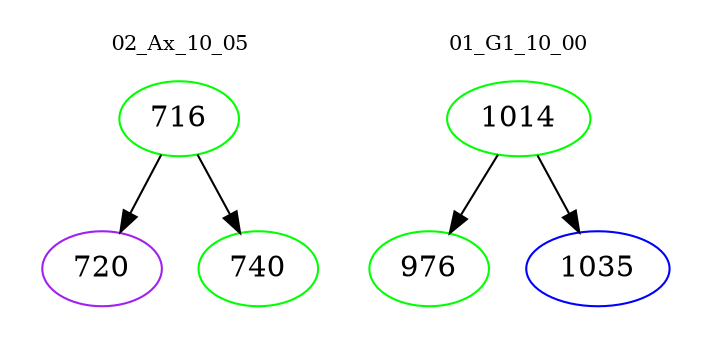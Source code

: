 digraph{
subgraph cluster_0 {
color = white
label = "02_Ax_10_05";
fontsize=10;
T0_716 [label="716", color="green"]
T0_716 -> T0_720 [color="black"]
T0_720 [label="720", color="purple"]
T0_716 -> T0_740 [color="black"]
T0_740 [label="740", color="green"]
}
subgraph cluster_1 {
color = white
label = "01_G1_10_00";
fontsize=10;
T1_1014 [label="1014", color="green"]
T1_1014 -> T1_976 [color="black"]
T1_976 [label="976", color="green"]
T1_1014 -> T1_1035 [color="black"]
T1_1035 [label="1035", color="blue"]
}
}
